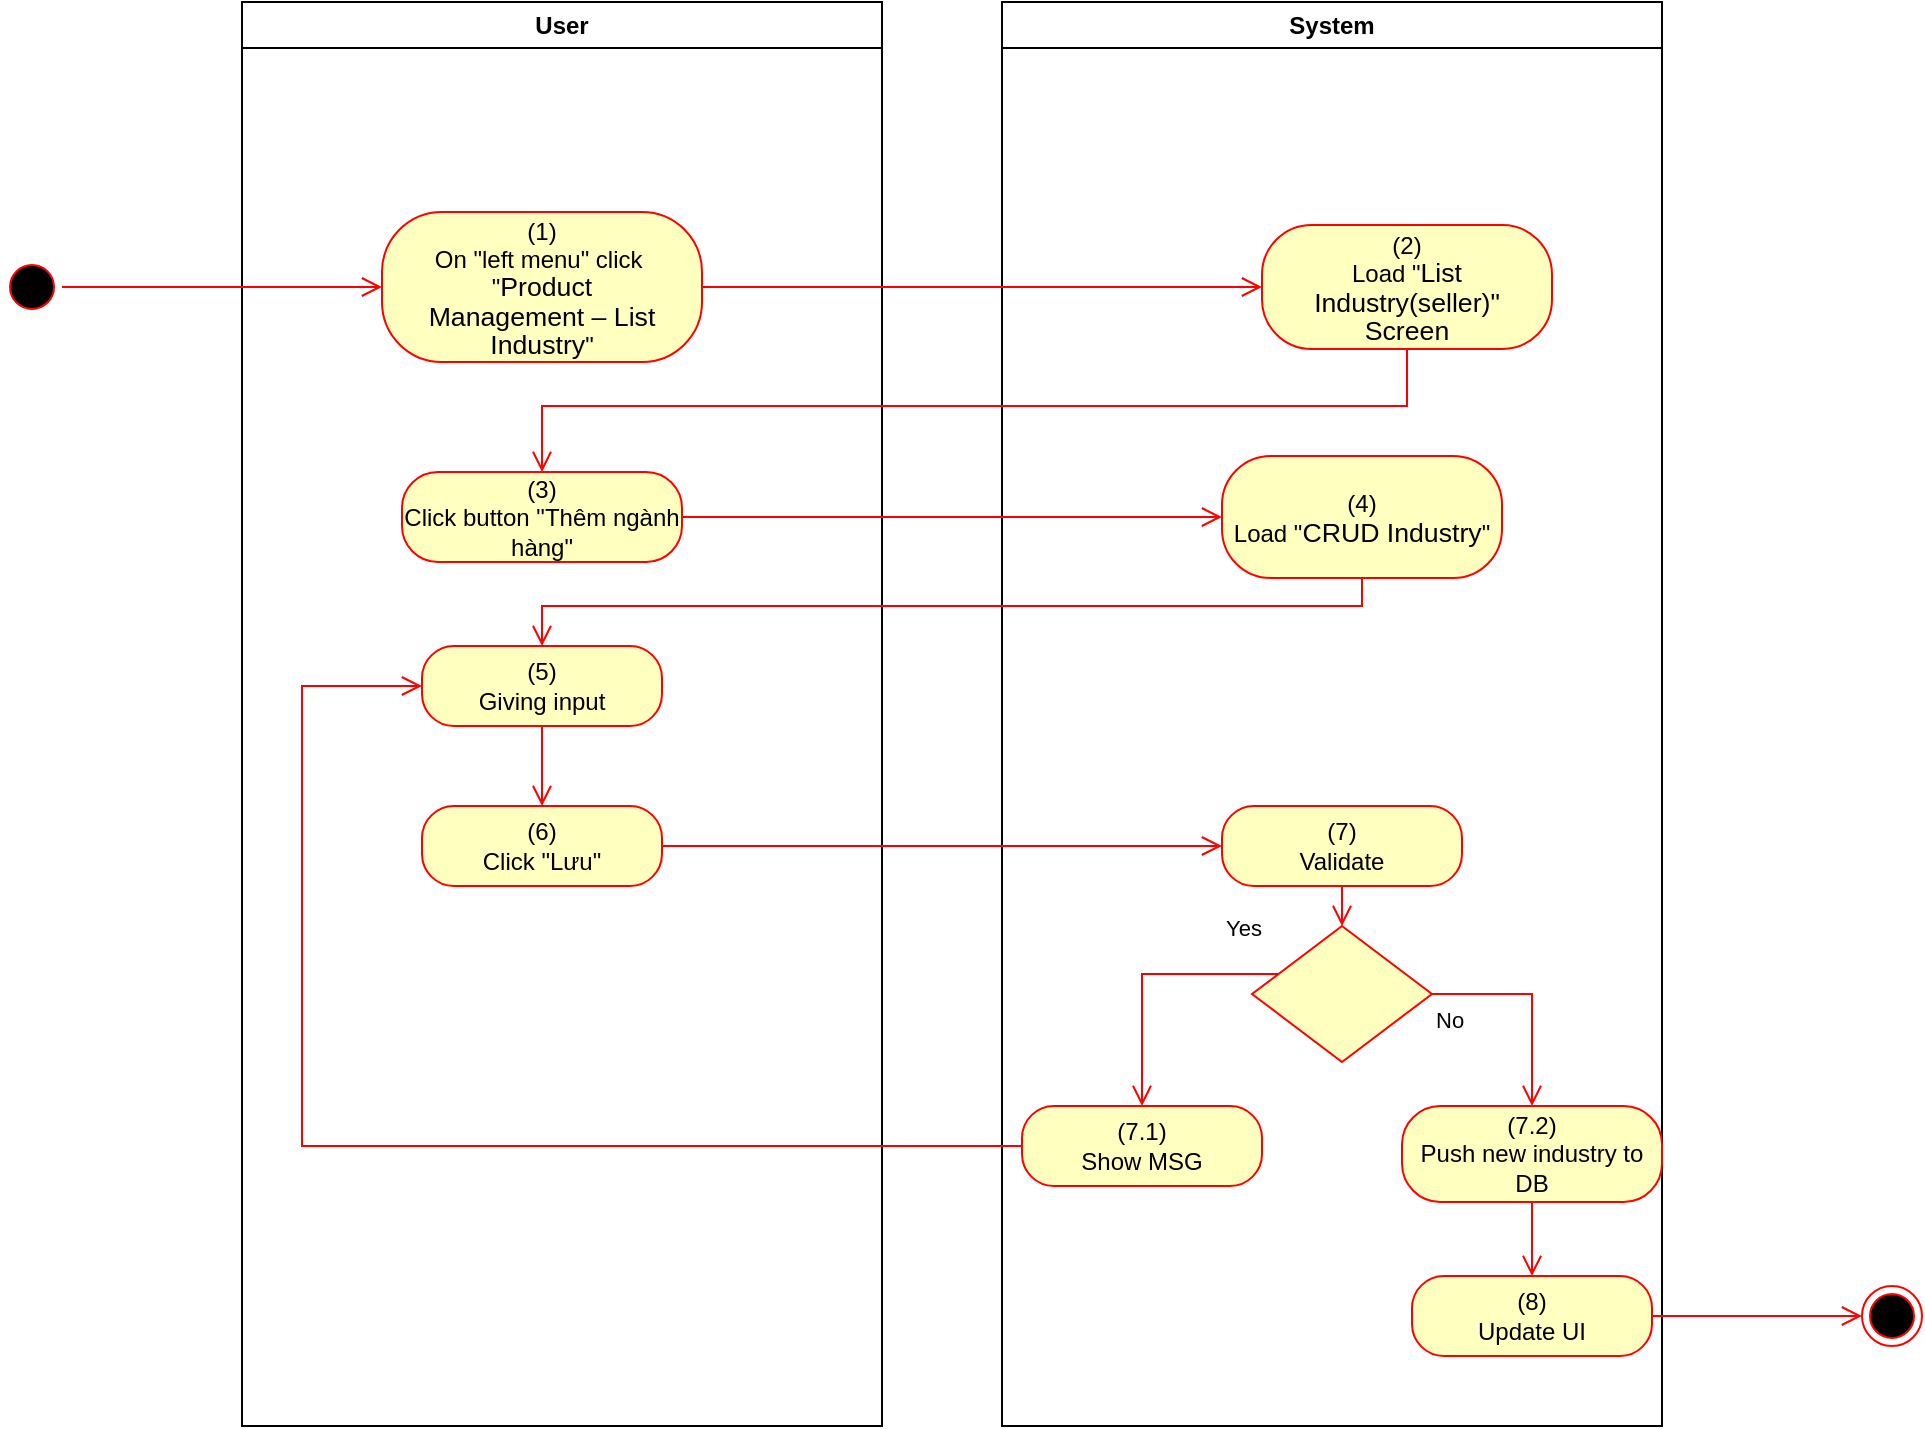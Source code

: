 <mxfile version="15.4.0" type="device"><diagram id="SIfF4_xEBitD0qt-yGQo" name="Page-1"><mxGraphModel dx="1086" dy="806" grid="1" gridSize="10" guides="1" tooltips="1" connect="1" arrows="1" fold="1" page="1" pageScale="1" pageWidth="850" pageHeight="1100" math="0" shadow="0"><root><mxCell id="0"/><mxCell id="1" parent="0"/><mxCell id="0hkYXyEaz4k7CeKAalFq-1" value="User" style="swimlane;whiteSpace=wrap" vertex="1" parent="1"><mxGeometry x="140" y="128" width="320" height="712" as="geometry"><mxRectangle x="120" y="128" width="60" height="23" as="alternateBounds"/></mxGeometry></mxCell><mxCell id="0hkYXyEaz4k7CeKAalFq-2" value="(1)&lt;br style=&quot;padding: 0px ; margin: 0px&quot;&gt;On &quot;left menu&quot; click&amp;nbsp;&lt;br style=&quot;padding: 0px ; margin: 0px&quot;&gt;&quot;&lt;span lang=&quot;EN-GB&quot; style=&quot;font-size: 10pt ; line-height: 14.267px ; font-family: &amp;#34;arial&amp;#34; , sans-serif&quot;&gt;Product&lt;br&gt;Management – List Industry&lt;/span&gt;&quot;" style="rounded=1;whiteSpace=wrap;html=1;arcSize=40;fontColor=#000000;fillColor=#ffffc0;strokeColor=#ff0000;" vertex="1" parent="0hkYXyEaz4k7CeKAalFq-1"><mxGeometry x="70" y="105" width="160" height="75" as="geometry"/></mxCell><mxCell id="0hkYXyEaz4k7CeKAalFq-3" value="(3)&lt;br&gt;Click button &quot;Thêm ngành hàng&quot;" style="rounded=1;whiteSpace=wrap;html=1;arcSize=40;fontColor=#000000;fillColor=#ffffc0;strokeColor=#ff0000;" vertex="1" parent="0hkYXyEaz4k7CeKAalFq-1"><mxGeometry x="80" y="235" width="140" height="45" as="geometry"/></mxCell><mxCell id="0hkYXyEaz4k7CeKAalFq-4" value="(6)&lt;br&gt;Click &quot;Lưu&quot;" style="rounded=1;whiteSpace=wrap;html=1;arcSize=40;fontColor=#000000;fillColor=#ffffc0;strokeColor=#ff0000;" vertex="1" parent="0hkYXyEaz4k7CeKAalFq-1"><mxGeometry x="90" y="402" width="120" height="40" as="geometry"/></mxCell><mxCell id="0hkYXyEaz4k7CeKAalFq-5" value="(5)&lt;br&gt;Giving input" style="rounded=1;whiteSpace=wrap;html=1;arcSize=40;fontColor=#000000;fillColor=#ffffc0;strokeColor=#ff0000;" vertex="1" parent="0hkYXyEaz4k7CeKAalFq-1"><mxGeometry x="90" y="322" width="120" height="40" as="geometry"/></mxCell><mxCell id="0hkYXyEaz4k7CeKAalFq-6" value="" style="edgeStyle=orthogonalEdgeStyle;html=1;verticalAlign=bottom;endArrow=open;endSize=8;strokeColor=#ff0000;rounded=0;entryX=0.5;entryY=0;entryDx=0;entryDy=0;" edge="1" parent="0hkYXyEaz4k7CeKAalFq-1" source="0hkYXyEaz4k7CeKAalFq-5" target="0hkYXyEaz4k7CeKAalFq-4"><mxGeometry relative="1" as="geometry"><mxPoint x="330" y="402" as="targetPoint"/></mxGeometry></mxCell><mxCell id="0hkYXyEaz4k7CeKAalFq-7" value="System" style="swimlane;whiteSpace=wrap;startSize=23;" vertex="1" parent="1"><mxGeometry x="520" y="128" width="330" height="712" as="geometry"/></mxCell><mxCell id="0hkYXyEaz4k7CeKAalFq-8" value="(2)&lt;br&gt;Load &quot;&lt;span lang=&quot;EN-GB&quot; style=&quot;font-size: 10pt ; line-height: 14.267px ; font-family: &amp;#34;arial&amp;#34; , sans-serif&quot;&gt;&lt;span lang=&quot;EN-GB&quot; style=&quot;font-size: 10pt ; line-height: 14.267px&quot;&gt;List Industry(seller)&lt;/span&gt;&quot;&lt;br&gt;Screen&lt;/span&gt;" style="rounded=1;whiteSpace=wrap;html=1;arcSize=40;fontColor=#000000;fillColor=#ffffc0;strokeColor=#ff0000;" vertex="1" parent="0hkYXyEaz4k7CeKAalFq-7"><mxGeometry x="130" y="111.5" width="145" height="62" as="geometry"/></mxCell><mxCell id="0hkYXyEaz4k7CeKAalFq-9" value="(7)&lt;br&gt;Validate" style="rounded=1;whiteSpace=wrap;html=1;arcSize=40;fontColor=#000000;fillColor=#ffffc0;strokeColor=#ff0000;" vertex="1" parent="0hkYXyEaz4k7CeKAalFq-7"><mxGeometry x="110" y="402" width="120" height="40" as="geometry"/></mxCell><mxCell id="0hkYXyEaz4k7CeKAalFq-10" value="" style="edgeStyle=orthogonalEdgeStyle;html=1;verticalAlign=bottom;endArrow=open;endSize=8;strokeColor=#ff0000;rounded=0;entryX=0.5;entryY=0;entryDx=0;entryDy=0;" edge="1" parent="0hkYXyEaz4k7CeKAalFq-7" source="0hkYXyEaz4k7CeKAalFq-9" target="0hkYXyEaz4k7CeKAalFq-11"><mxGeometry relative="1" as="geometry"><mxPoint x="165" y="442" as="targetPoint"/></mxGeometry></mxCell><mxCell id="0hkYXyEaz4k7CeKAalFq-11" value="" style="rhombus;whiteSpace=wrap;html=1;fillColor=#ffffc0;strokeColor=#ff0000;" vertex="1" parent="0hkYXyEaz4k7CeKAalFq-7"><mxGeometry x="125" y="462" width="90" height="68" as="geometry"/></mxCell><mxCell id="0hkYXyEaz4k7CeKAalFq-12" value="No" style="edgeStyle=orthogonalEdgeStyle;html=1;align=left;verticalAlign=top;endArrow=open;endSize=8;strokeColor=#ff0000;rounded=0;exitX=1;exitY=0.5;exitDx=0;exitDy=0;" edge="1" parent="0hkYXyEaz4k7CeKAalFq-7" source="0hkYXyEaz4k7CeKAalFq-11" target="0hkYXyEaz4k7CeKAalFq-13"><mxGeometry x="-1" relative="1" as="geometry"><mxPoint x="170" y="552" as="targetPoint"/></mxGeometry></mxCell><mxCell id="0hkYXyEaz4k7CeKAalFq-13" value="(7.2)&lt;br&gt;Push new industry to DB" style="rounded=1;whiteSpace=wrap;html=1;arcSize=40;fontColor=#000000;fillColor=#ffffc0;strokeColor=#ff0000;" vertex="1" parent="0hkYXyEaz4k7CeKAalFq-7"><mxGeometry x="200" y="552" width="130" height="48" as="geometry"/></mxCell><mxCell id="0hkYXyEaz4k7CeKAalFq-14" value="(8)&lt;br&gt;Update UI" style="rounded=1;whiteSpace=wrap;html=1;arcSize=40;fontColor=#000000;fillColor=#ffffc0;strokeColor=#ff0000;" vertex="1" parent="0hkYXyEaz4k7CeKAalFq-7"><mxGeometry x="205" y="637" width="120" height="40" as="geometry"/></mxCell><mxCell id="0hkYXyEaz4k7CeKAalFq-15" value="" style="edgeStyle=orthogonalEdgeStyle;html=1;verticalAlign=bottom;endArrow=open;endSize=8;strokeColor=#ff0000;rounded=0;exitX=0.5;exitY=1;exitDx=0;exitDy=0;entryX=0.5;entryY=0;entryDx=0;entryDy=0;" edge="1" parent="0hkYXyEaz4k7CeKAalFq-7" source="0hkYXyEaz4k7CeKAalFq-13" target="0hkYXyEaz4k7CeKAalFq-14"><mxGeometry relative="1" as="geometry"><mxPoint x="170" y="642" as="targetPoint"/></mxGeometry></mxCell><mxCell id="0hkYXyEaz4k7CeKAalFq-16" value="(7.1)&lt;br&gt;Show MSG" style="rounded=1;whiteSpace=wrap;html=1;arcSize=40;fontColor=#000000;fillColor=#ffffc0;strokeColor=#ff0000;" vertex="1" parent="0hkYXyEaz4k7CeKAalFq-7"><mxGeometry x="10" y="552" width="120" height="40" as="geometry"/></mxCell><mxCell id="0hkYXyEaz4k7CeKAalFq-17" value="Yes" style="edgeStyle=orthogonalEdgeStyle;html=1;align=left;verticalAlign=bottom;endArrow=open;endSize=8;strokeColor=#ff0000;rounded=0;entryX=0.5;entryY=0;entryDx=0;entryDy=0;" edge="1" parent="0hkYXyEaz4k7CeKAalFq-7" source="0hkYXyEaz4k7CeKAalFq-11" target="0hkYXyEaz4k7CeKAalFq-16"><mxGeometry x="-0.579" y="-14" relative="1" as="geometry"><mxPoint x="70" y="552" as="targetPoint"/><Array as="points"><mxPoint x="70" y="486"/></Array><mxPoint as="offset"/></mxGeometry></mxCell><mxCell id="0hkYXyEaz4k7CeKAalFq-18" value="(4)&lt;br&gt;Load &quot;&lt;span lang=&quot;EN-GB&quot; style=&quot;font-size: 10.0pt ; line-height: 107% ; font-family: &amp;#34;arial&amp;#34; , sans-serif&quot;&gt;CRUD Industry&lt;/span&gt;&quot;" style="rounded=1;whiteSpace=wrap;html=1;arcSize=40;fontColor=#000000;fillColor=#ffffc0;strokeColor=#ff0000;" vertex="1" parent="0hkYXyEaz4k7CeKAalFq-7"><mxGeometry x="110" y="227" width="140" height="61" as="geometry"/></mxCell><mxCell id="0hkYXyEaz4k7CeKAalFq-19" value="" style="ellipse;html=1;shape=startState;fillColor=#000000;strokeColor=#ff0000;" vertex="1" parent="1"><mxGeometry x="20" y="255.5" width="30" height="30" as="geometry"/></mxCell><mxCell id="0hkYXyEaz4k7CeKAalFq-20" value="" style="edgeStyle=orthogonalEdgeStyle;html=1;verticalAlign=bottom;endArrow=open;endSize=8;strokeColor=#ff0000;rounded=0;entryX=0;entryY=0.5;entryDx=0;entryDy=0;" edge="1" parent="1" source="0hkYXyEaz4k7CeKAalFq-19" target="0hkYXyEaz4k7CeKAalFq-2"><mxGeometry relative="1" as="geometry"><mxPoint x="200" y="253" as="targetPoint"/></mxGeometry></mxCell><mxCell id="0hkYXyEaz4k7CeKAalFq-21" value="" style="edgeStyle=orthogonalEdgeStyle;html=1;verticalAlign=bottom;endArrow=open;endSize=8;strokeColor=#ff0000;rounded=0;entryX=0;entryY=0.5;entryDx=0;entryDy=0;" edge="1" parent="1" source="0hkYXyEaz4k7CeKAalFq-2" target="0hkYXyEaz4k7CeKAalFq-8"><mxGeometry relative="1" as="geometry"><mxPoint x="600" y="271" as="targetPoint"/></mxGeometry></mxCell><mxCell id="0hkYXyEaz4k7CeKAalFq-22" value="" style="edgeStyle=orthogonalEdgeStyle;html=1;verticalAlign=bottom;endArrow=open;endSize=8;strokeColor=#ff0000;rounded=0;entryX=0.5;entryY=0;entryDx=0;entryDy=0;" edge="1" parent="1" source="0hkYXyEaz4k7CeKAalFq-8" target="0hkYXyEaz4k7CeKAalFq-3"><mxGeometry relative="1" as="geometry"><mxPoint x="685" y="350" as="targetPoint"/><Array as="points"><mxPoint x="723" y="330"/><mxPoint x="290" y="330"/></Array></mxGeometry></mxCell><mxCell id="0hkYXyEaz4k7CeKAalFq-23" value="" style="edgeStyle=orthogonalEdgeStyle;html=1;verticalAlign=bottom;endArrow=open;endSize=8;strokeColor=#ff0000;rounded=0;entryX=0;entryY=0.5;entryDx=0;entryDy=0;" edge="1" parent="1" source="0hkYXyEaz4k7CeKAalFq-4" target="0hkYXyEaz4k7CeKAalFq-9"><mxGeometry relative="1" as="geometry"><mxPoint x="280" y="570" as="targetPoint"/></mxGeometry></mxCell><mxCell id="0hkYXyEaz4k7CeKAalFq-24" value="" style="ellipse;html=1;shape=endState;fillColor=#000000;strokeColor=#ff0000;" vertex="1" parent="1"><mxGeometry x="950" y="770" width="30" height="30" as="geometry"/></mxCell><mxCell id="0hkYXyEaz4k7CeKAalFq-25" value="" style="edgeStyle=orthogonalEdgeStyle;html=1;verticalAlign=bottom;endArrow=open;endSize=8;strokeColor=#ff0000;rounded=0;exitX=1;exitY=0.5;exitDx=0;exitDy=0;entryX=0;entryY=0.5;entryDx=0;entryDy=0;" edge="1" parent="1" source="0hkYXyEaz4k7CeKAalFq-14" target="0hkYXyEaz4k7CeKAalFq-24"><mxGeometry relative="1" as="geometry"><mxPoint x="820" y="760" as="targetPoint"/><mxPoint x="820" y="700" as="sourcePoint"/></mxGeometry></mxCell><mxCell id="0hkYXyEaz4k7CeKAalFq-26" value="" style="edgeStyle=orthogonalEdgeStyle;html=1;verticalAlign=bottom;endArrow=open;endSize=8;strokeColor=#ff0000;rounded=0;entryX=0;entryY=0.5;entryDx=0;entryDy=0;" edge="1" parent="1" source="0hkYXyEaz4k7CeKAalFq-16" target="0hkYXyEaz4k7CeKAalFq-5"><mxGeometry relative="1" as="geometry"><mxPoint x="590" y="780" as="targetPoint"/><Array as="points"><mxPoint x="170" y="700"/><mxPoint x="170" y="470"/></Array></mxGeometry></mxCell><mxCell id="0hkYXyEaz4k7CeKAalFq-27" value="" style="edgeStyle=orthogonalEdgeStyle;html=1;verticalAlign=bottom;endArrow=open;endSize=8;strokeColor=#ff0000;rounded=0;entryX=0;entryY=0.5;entryDx=0;entryDy=0;" edge="1" parent="1" source="0hkYXyEaz4k7CeKAalFq-3" target="0hkYXyEaz4k7CeKAalFq-18"><mxGeometry relative="1" as="geometry"><mxPoint x="280" y="463" as="targetPoint"/></mxGeometry></mxCell><mxCell id="0hkYXyEaz4k7CeKAalFq-28" value="" style="edgeStyle=orthogonalEdgeStyle;html=1;verticalAlign=bottom;endArrow=open;endSize=8;strokeColor=#ff0000;rounded=0;entryX=0.5;entryY=0;entryDx=0;entryDy=0;" edge="1" parent="1" source="0hkYXyEaz4k7CeKAalFq-18" target="0hkYXyEaz4k7CeKAalFq-5"><mxGeometry relative="1" as="geometry"><mxPoint x="690" y="460" as="targetPoint"/><Array as="points"><mxPoint x="700" y="430"/><mxPoint x="290" y="430"/></Array></mxGeometry></mxCell></root></mxGraphModel></diagram></mxfile>